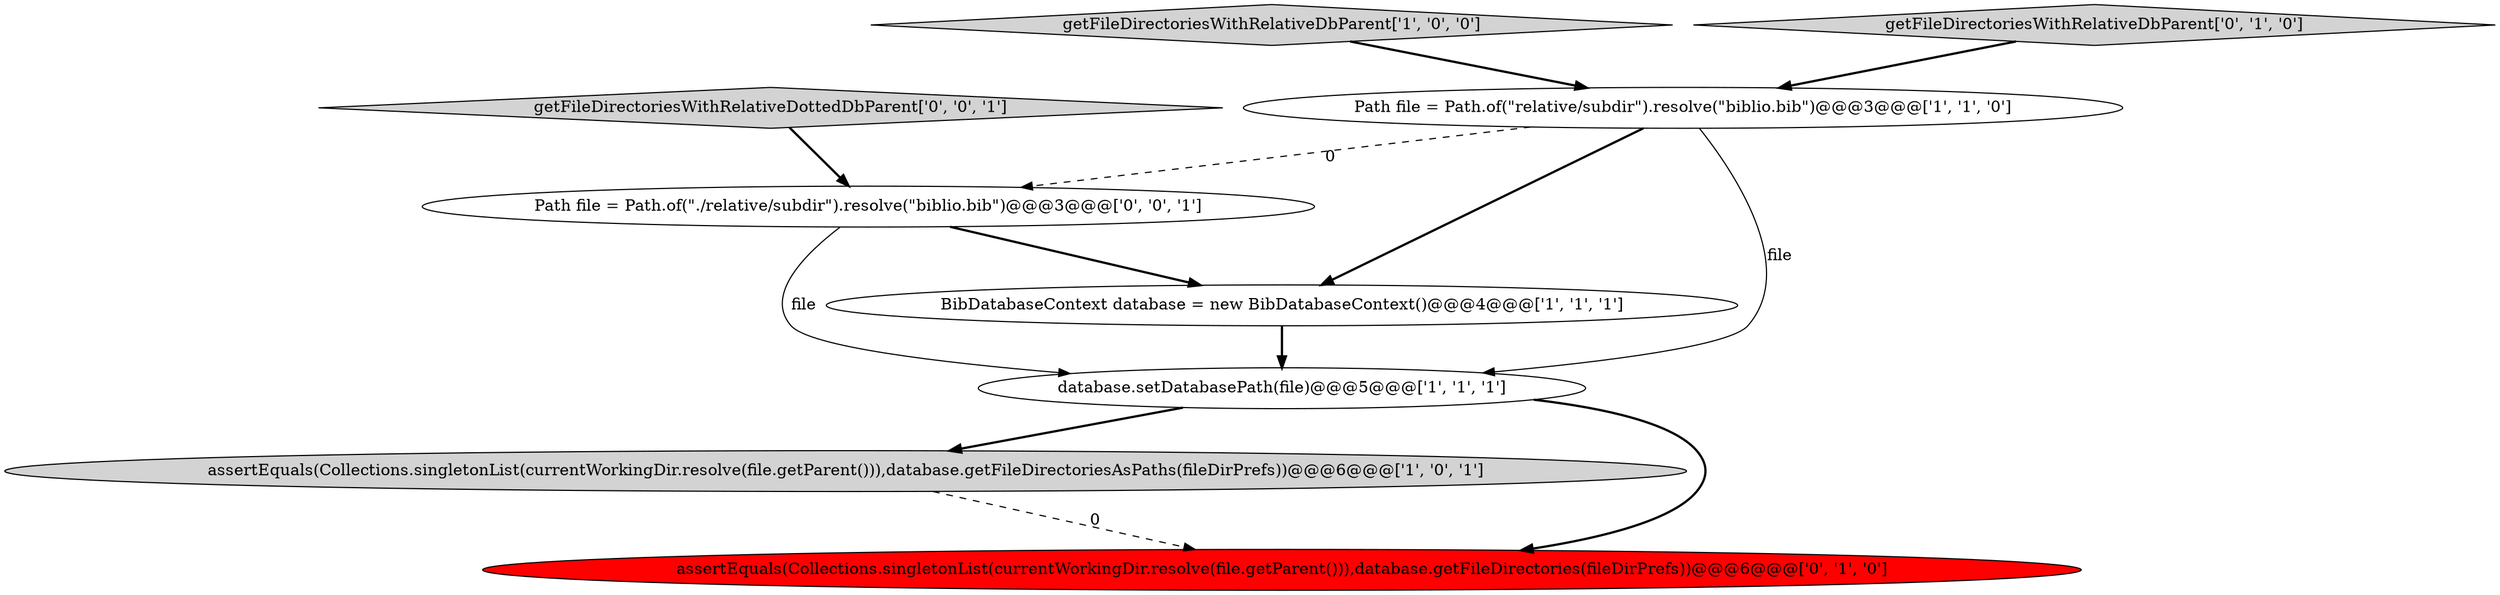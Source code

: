 digraph {
5 [style = filled, label = "assertEquals(Collections.singletonList(currentWorkingDir.resolve(file.getParent())),database.getFileDirectories(fileDirPrefs))@@@6@@@['0', '1', '0']", fillcolor = red, shape = ellipse image = "AAA1AAABBB2BBB"];
3 [style = filled, label = "getFileDirectoriesWithRelativeDbParent['1', '0', '0']", fillcolor = lightgray, shape = diamond image = "AAA0AAABBB1BBB"];
6 [style = filled, label = "getFileDirectoriesWithRelativeDbParent['0', '1', '0']", fillcolor = lightgray, shape = diamond image = "AAA0AAABBB2BBB"];
0 [style = filled, label = "BibDatabaseContext database = new BibDatabaseContext()@@@4@@@['1', '1', '1']", fillcolor = white, shape = ellipse image = "AAA0AAABBB1BBB"];
8 [style = filled, label = "getFileDirectoriesWithRelativeDottedDbParent['0', '0', '1']", fillcolor = lightgray, shape = diamond image = "AAA0AAABBB3BBB"];
1 [style = filled, label = "Path file = Path.of(\"relative/subdir\").resolve(\"biblio.bib\")@@@3@@@['1', '1', '0']", fillcolor = white, shape = ellipse image = "AAA0AAABBB1BBB"];
4 [style = filled, label = "assertEquals(Collections.singletonList(currentWorkingDir.resolve(file.getParent())),database.getFileDirectoriesAsPaths(fileDirPrefs))@@@6@@@['1', '0', '1']", fillcolor = lightgray, shape = ellipse image = "AAA0AAABBB1BBB"];
7 [style = filled, label = "Path file = Path.of(\"./relative/subdir\").resolve(\"biblio.bib\")@@@3@@@['0', '0', '1']", fillcolor = white, shape = ellipse image = "AAA0AAABBB3BBB"];
2 [style = filled, label = "database.setDatabasePath(file)@@@5@@@['1', '1', '1']", fillcolor = white, shape = ellipse image = "AAA0AAABBB1BBB"];
4->5 [style = dashed, label="0"];
6->1 [style = bold, label=""];
1->2 [style = solid, label="file"];
7->0 [style = bold, label=""];
0->2 [style = bold, label=""];
1->0 [style = bold, label=""];
7->2 [style = solid, label="file"];
1->7 [style = dashed, label="0"];
3->1 [style = bold, label=""];
2->4 [style = bold, label=""];
8->7 [style = bold, label=""];
2->5 [style = bold, label=""];
}
